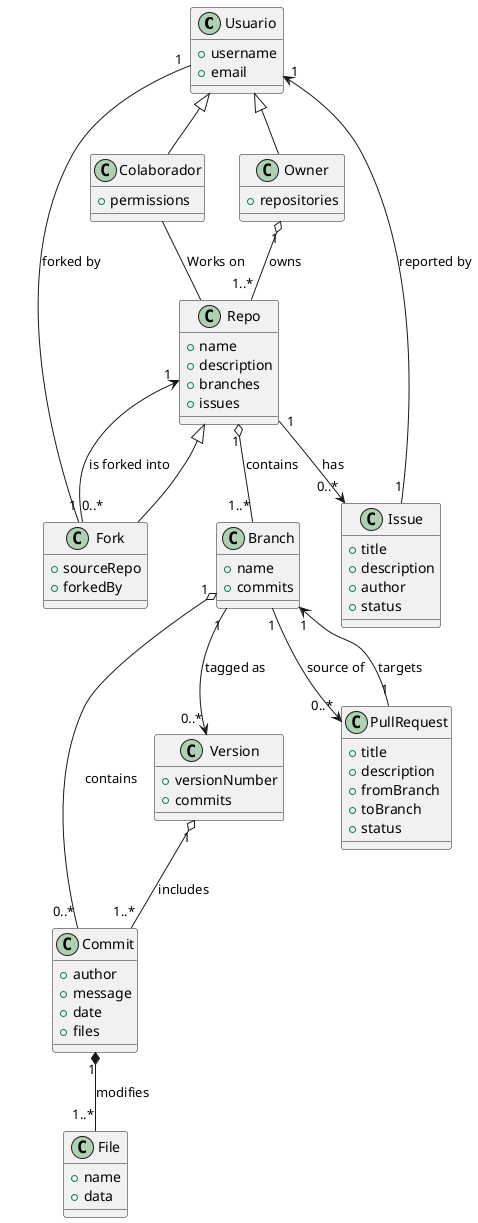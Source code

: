 @startuml

' Base Class: Usuario (User)
class Usuario {
    +username
    +email
}

' Subclass: Colaborador (Collaborator)
class Colaborador {
    +permissions
}

' Subclass: Owner
class Owner {
    +repositories
}

' Inheritance Relationships
Usuario <|-- Owner
Usuario <|-- Colaborador

' Class: Repo (Repository)
class Repo {
    +name
    +description
    +branches
    +issues
}

' Class: Fork (Forked Repository)
class Fork {
    +sourceRepo
    +forkedBy
}

' Inheritance Relationship
Fork --|> Repo

' Associations
Owner "1" o-- "1..*" Repo : owns
Colaborador -- Repo : Works on
Repo "1" o-- "1..*" Branch : contains
Repo "1" --> "0..*" Issue : has
Repo "1" <-- "0..*" Fork : is forked into
Fork "1" -- "1" Usuario : forked by

' Class: Branch
class Branch {
    +name
    +commits
}

' Class: Commit
class Commit {
    +author
    +message
    +date
    +files
}

' Class: File
class File {
    +name
    +data
}

' Class: Version
class Version {
    +versionNumber
    +commits
}

' Class: Issue
class Issue {
    +title
    +description
    +author
    +status
}

' Class: PullRequest
class PullRequest {
    +title
    +description
    +fromBranch
    +toBranch
    +status
}

' Associations
Branch "1" o-- "0..*" Commit : contains
Commit "1" *-- "1..*" File : modifies
Branch "1" --> "0..*" Version : tagged as
Version "1" o-- "1..*" Commit : includes
Branch "1" --> "0..*" PullRequest : source of
PullRequest "1" --> "1" Branch : targets
Issue "1" --> "1" Usuario : reported by

@enduml
